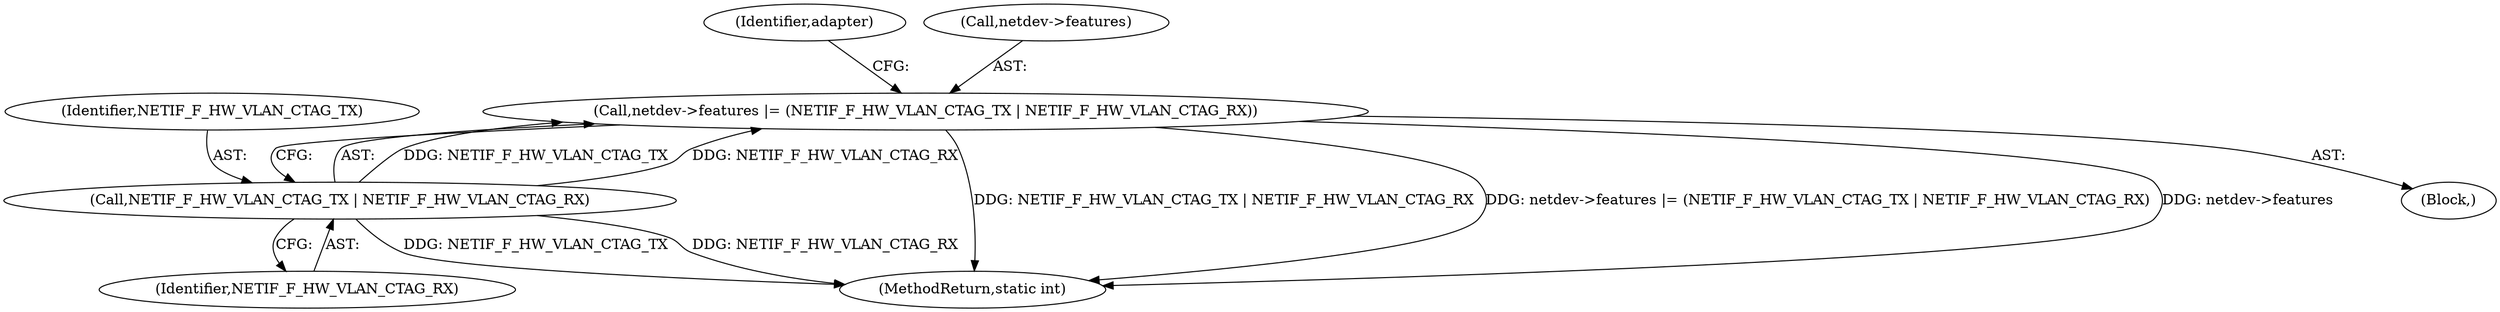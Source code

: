 digraph "0_linux_f43bfaeddc79effbf3d0fcb53ca477cca66f3db8@pointer" {
"1000307" [label="(Call,netdev->features |= (NETIF_F_HW_VLAN_CTAG_TX | NETIF_F_HW_VLAN_CTAG_RX))"];
"1000311" [label="(Call,NETIF_F_HW_VLAN_CTAG_TX | NETIF_F_HW_VLAN_CTAG_RX)"];
"1000317" [label="(Identifier,adapter)"];
"1000308" [label="(Call,netdev->features)"];
"1000313" [label="(Identifier,NETIF_F_HW_VLAN_CTAG_RX)"];
"1000312" [label="(Identifier,NETIF_F_HW_VLAN_CTAG_TX)"];
"1000307" [label="(Call,netdev->features |= (NETIF_F_HW_VLAN_CTAG_TX | NETIF_F_HW_VLAN_CTAG_RX))"];
"1000434" [label="(MethodReturn,static int)"];
"1000311" [label="(Call,NETIF_F_HW_VLAN_CTAG_TX | NETIF_F_HW_VLAN_CTAG_RX)"];
"1000112" [label="(Block,)"];
"1000307" -> "1000112"  [label="AST: "];
"1000307" -> "1000311"  [label="CFG: "];
"1000308" -> "1000307"  [label="AST: "];
"1000311" -> "1000307"  [label="AST: "];
"1000317" -> "1000307"  [label="CFG: "];
"1000307" -> "1000434"  [label="DDG: NETIF_F_HW_VLAN_CTAG_TX | NETIF_F_HW_VLAN_CTAG_RX"];
"1000307" -> "1000434"  [label="DDG: netdev->features |= (NETIF_F_HW_VLAN_CTAG_TX | NETIF_F_HW_VLAN_CTAG_RX)"];
"1000307" -> "1000434"  [label="DDG: netdev->features"];
"1000311" -> "1000307"  [label="DDG: NETIF_F_HW_VLAN_CTAG_TX"];
"1000311" -> "1000307"  [label="DDG: NETIF_F_HW_VLAN_CTAG_RX"];
"1000311" -> "1000313"  [label="CFG: "];
"1000312" -> "1000311"  [label="AST: "];
"1000313" -> "1000311"  [label="AST: "];
"1000311" -> "1000434"  [label="DDG: NETIF_F_HW_VLAN_CTAG_TX"];
"1000311" -> "1000434"  [label="DDG: NETIF_F_HW_VLAN_CTAG_RX"];
}
